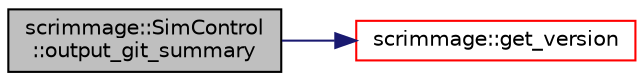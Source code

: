 digraph "scrimmage::SimControl::output_git_summary"
{
 // LATEX_PDF_SIZE
  edge [fontname="Helvetica",fontsize="10",labelfontname="Helvetica",labelfontsize="10"];
  node [fontname="Helvetica",fontsize="10",shape=record];
  rankdir="LR";
  Node1 [label="scrimmage::SimControl\l::output_git_summary",height=0.2,width=0.4,color="black", fillcolor="grey75", style="filled", fontcolor="black",tooltip=" "];
  Node1 -> Node2 [color="midnightblue",fontsize="10",style="solid",fontname="Helvetica"];
  Node2 [label="scrimmage::get_version",height=0.2,width=0.4,color="red", fillcolor="white", style="filled",URL="$namespacescrimmage.html#afd611973d4b25cd498d79f9b33c0e82c",tooltip=" "];
}
